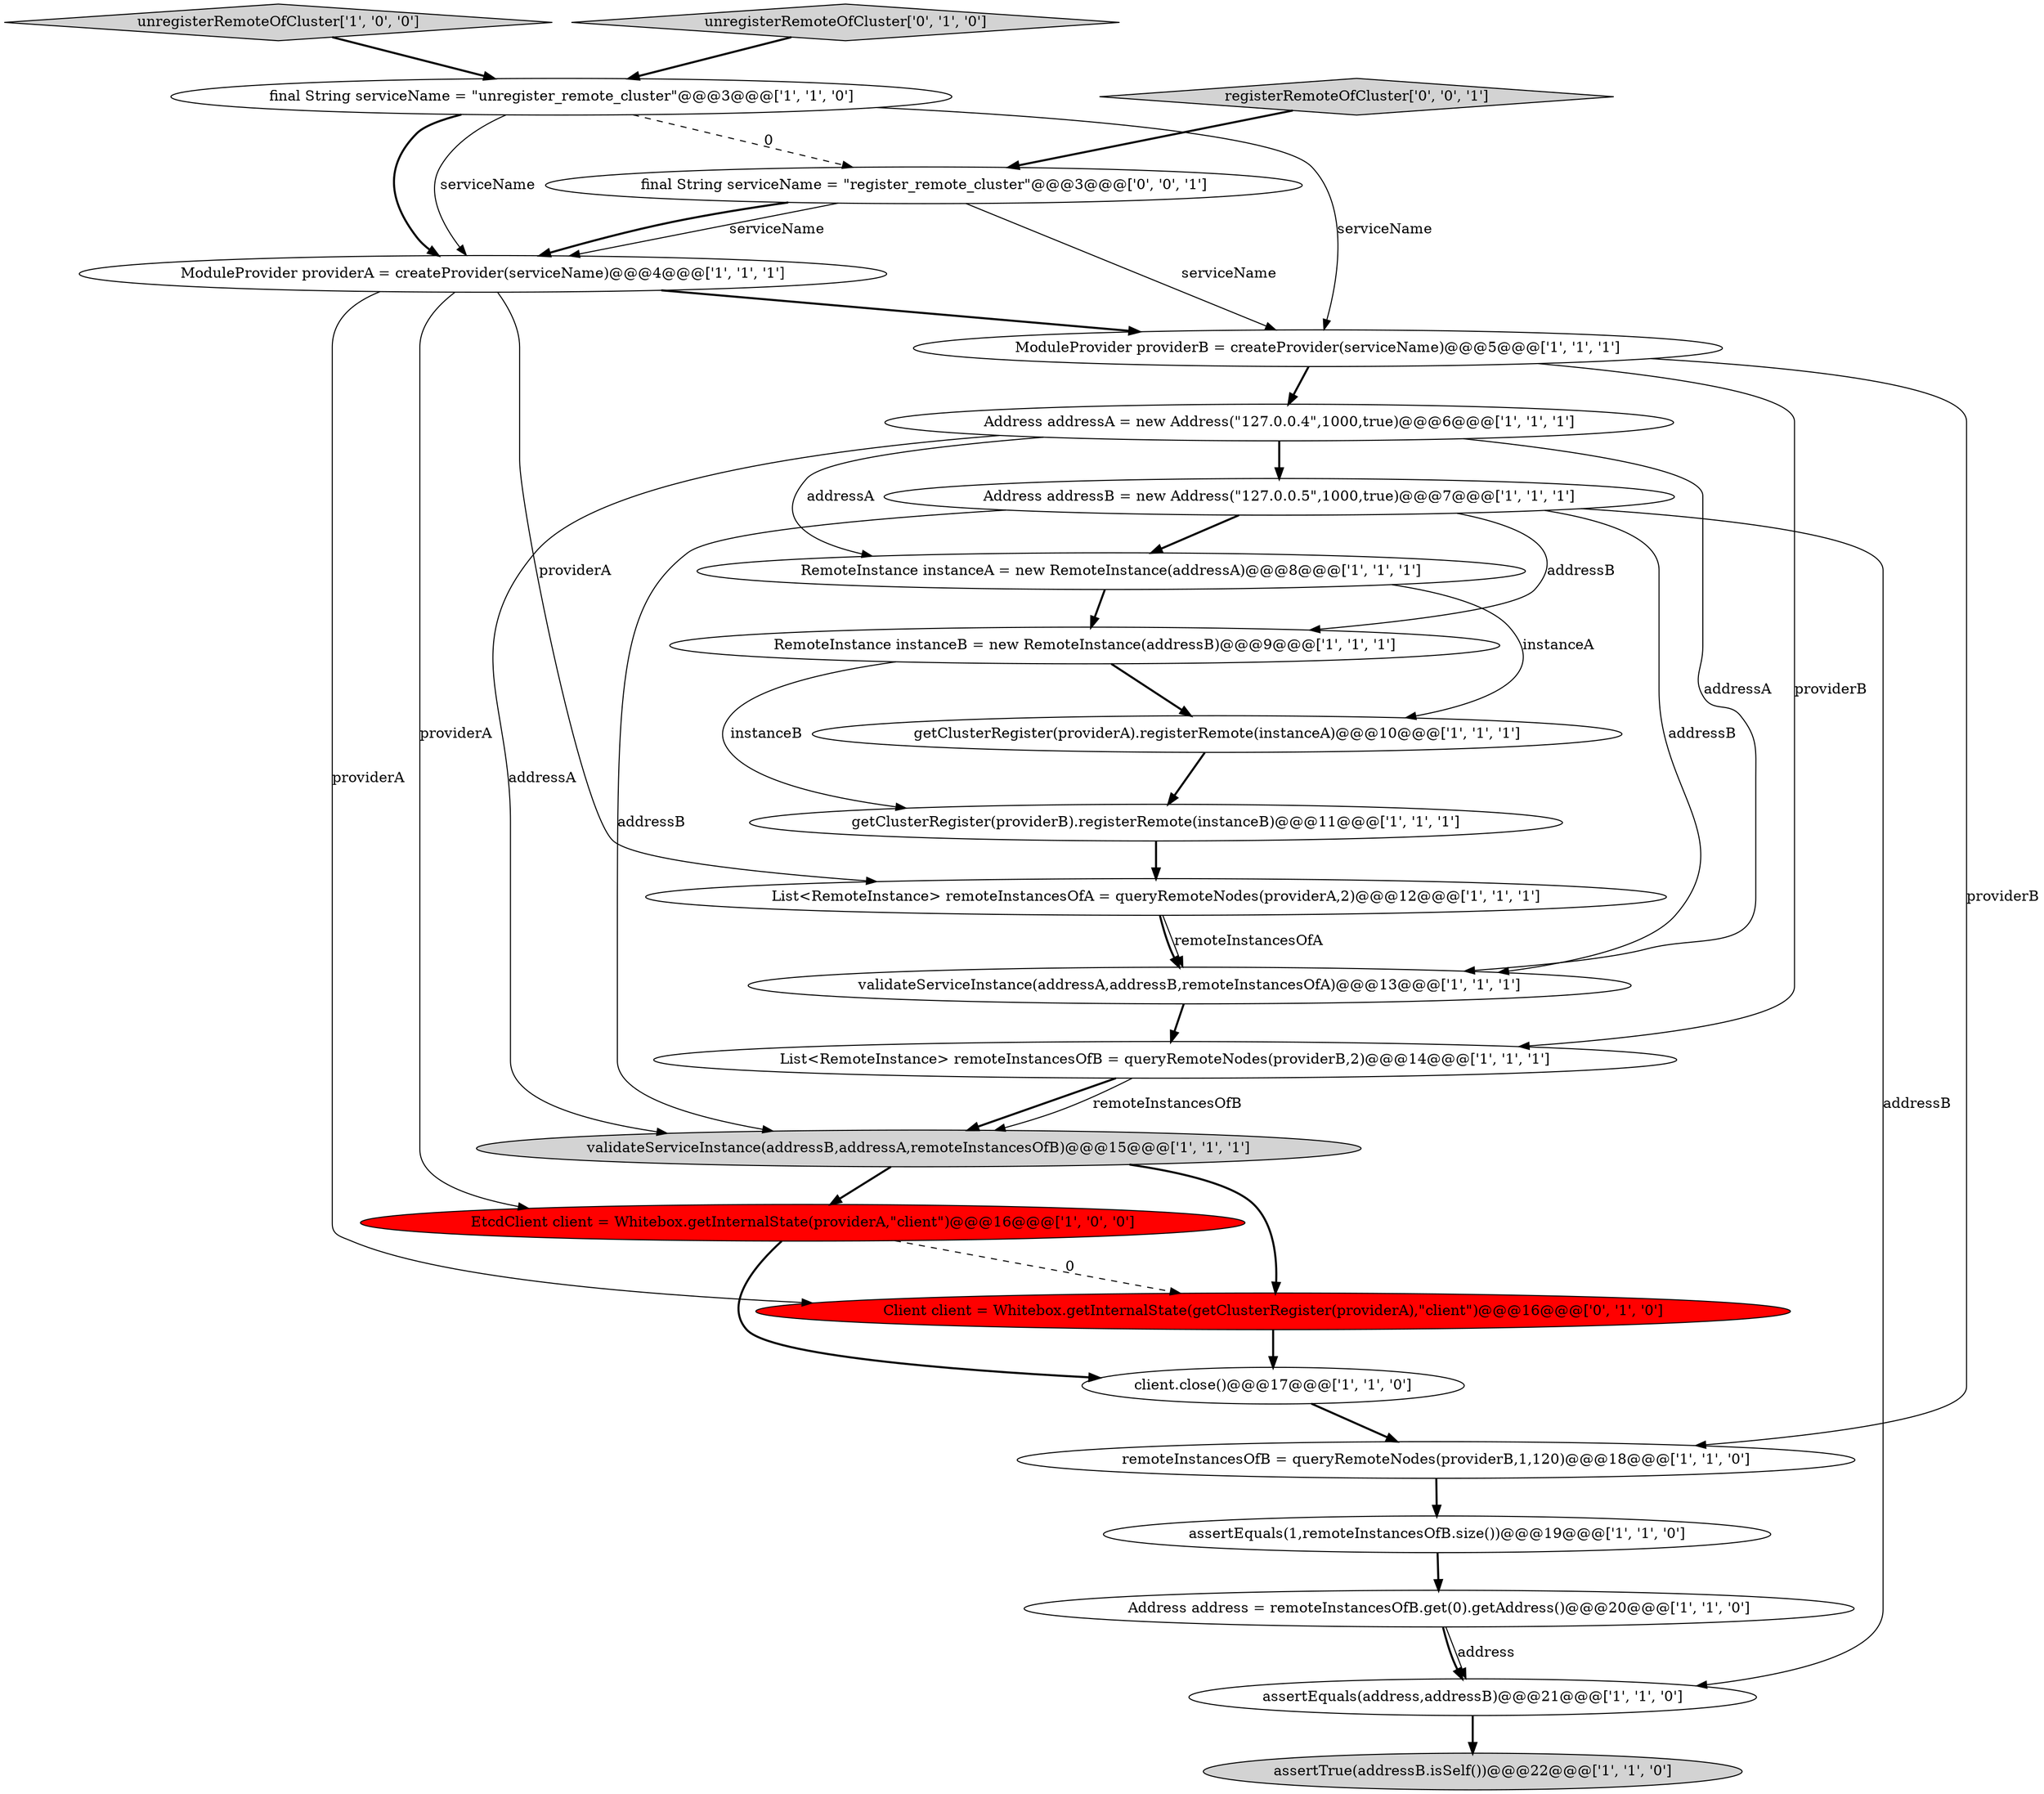 digraph {
24 [style = filled, label = "registerRemoteOfCluster['0', '0', '1']", fillcolor = lightgray, shape = diamond image = "AAA0AAABBB3BBB"];
6 [style = filled, label = "final String serviceName = \"unregister_remote_cluster\"@@@3@@@['1', '1', '0']", fillcolor = white, shape = ellipse image = "AAA0AAABBB1BBB"];
7 [style = filled, label = "EtcdClient client = Whitebox.getInternalState(providerA,\"client\")@@@16@@@['1', '0', '0']", fillcolor = red, shape = ellipse image = "AAA1AAABBB1BBB"];
9 [style = filled, label = "getClusterRegister(providerB).registerRemote(instanceB)@@@11@@@['1', '1', '1']", fillcolor = white, shape = ellipse image = "AAA0AAABBB1BBB"];
16 [style = filled, label = "validateServiceInstance(addressA,addressB,remoteInstancesOfA)@@@13@@@['1', '1', '1']", fillcolor = white, shape = ellipse image = "AAA0AAABBB1BBB"];
8 [style = filled, label = "unregisterRemoteOfCluster['1', '0', '0']", fillcolor = lightgray, shape = diamond image = "AAA0AAABBB1BBB"];
20 [style = filled, label = "remoteInstancesOfB = queryRemoteNodes(providerB,1,120)@@@18@@@['1', '1', '0']", fillcolor = white, shape = ellipse image = "AAA0AAABBB1BBB"];
17 [style = filled, label = "assertTrue(addressB.isSelf())@@@22@@@['1', '1', '0']", fillcolor = lightgray, shape = ellipse image = "AAA0AAABBB1BBB"];
11 [style = filled, label = "assertEquals(address,addressB)@@@21@@@['1', '1', '0']", fillcolor = white, shape = ellipse image = "AAA0AAABBB1BBB"];
10 [style = filled, label = "ModuleProvider providerA = createProvider(serviceName)@@@4@@@['1', '1', '1']", fillcolor = white, shape = ellipse image = "AAA0AAABBB1BBB"];
13 [style = filled, label = "client.close()@@@17@@@['1', '1', '0']", fillcolor = white, shape = ellipse image = "AAA0AAABBB1BBB"];
15 [style = filled, label = "RemoteInstance instanceA = new RemoteInstance(addressA)@@@8@@@['1', '1', '1']", fillcolor = white, shape = ellipse image = "AAA0AAABBB1BBB"];
12 [style = filled, label = "RemoteInstance instanceB = new RemoteInstance(addressB)@@@9@@@['1', '1', '1']", fillcolor = white, shape = ellipse image = "AAA0AAABBB1BBB"];
22 [style = filled, label = "Client client = Whitebox.getInternalState(getClusterRegister(providerA),\"client\")@@@16@@@['0', '1', '0']", fillcolor = red, shape = ellipse image = "AAA1AAABBB2BBB"];
23 [style = filled, label = "final String serviceName = \"register_remote_cluster\"@@@3@@@['0', '0', '1']", fillcolor = white, shape = ellipse image = "AAA0AAABBB3BBB"];
2 [style = filled, label = "List<RemoteInstance> remoteInstancesOfB = queryRemoteNodes(providerB,2)@@@14@@@['1', '1', '1']", fillcolor = white, shape = ellipse image = "AAA0AAABBB1BBB"];
3 [style = filled, label = "assertEquals(1,remoteInstancesOfB.size())@@@19@@@['1', '1', '0']", fillcolor = white, shape = ellipse image = "AAA0AAABBB1BBB"];
18 [style = filled, label = "ModuleProvider providerB = createProvider(serviceName)@@@5@@@['1', '1', '1']", fillcolor = white, shape = ellipse image = "AAA0AAABBB1BBB"];
21 [style = filled, label = "unregisterRemoteOfCluster['0', '1', '0']", fillcolor = lightgray, shape = diamond image = "AAA0AAABBB2BBB"];
19 [style = filled, label = "validateServiceInstance(addressB,addressA,remoteInstancesOfB)@@@15@@@['1', '1', '1']", fillcolor = lightgray, shape = ellipse image = "AAA0AAABBB1BBB"];
14 [style = filled, label = "Address addressB = new Address(\"127.0.0.5\",1000,true)@@@7@@@['1', '1', '1']", fillcolor = white, shape = ellipse image = "AAA0AAABBB1BBB"];
0 [style = filled, label = "List<RemoteInstance> remoteInstancesOfA = queryRemoteNodes(providerA,2)@@@12@@@['1', '1', '1']", fillcolor = white, shape = ellipse image = "AAA0AAABBB1BBB"];
5 [style = filled, label = "Address addressA = new Address(\"127.0.0.4\",1000,true)@@@6@@@['1', '1', '1']", fillcolor = white, shape = ellipse image = "AAA0AAABBB1BBB"];
1 [style = filled, label = "getClusterRegister(providerA).registerRemote(instanceA)@@@10@@@['1', '1', '1']", fillcolor = white, shape = ellipse image = "AAA0AAABBB1BBB"];
4 [style = filled, label = "Address address = remoteInstancesOfB.get(0).getAddress()@@@20@@@['1', '1', '0']", fillcolor = white, shape = ellipse image = "AAA0AAABBB1BBB"];
7->13 [style = bold, label=""];
0->16 [style = solid, label="remoteInstancesOfA"];
10->18 [style = bold, label=""];
0->16 [style = bold, label=""];
2->19 [style = bold, label=""];
5->16 [style = solid, label="addressA"];
9->0 [style = bold, label=""];
21->6 [style = bold, label=""];
5->15 [style = solid, label="addressA"];
12->9 [style = solid, label="instanceB"];
18->20 [style = solid, label="providerB"];
18->2 [style = solid, label="providerB"];
8->6 [style = bold, label=""];
14->11 [style = solid, label="addressB"];
20->3 [style = bold, label=""];
5->14 [style = bold, label=""];
23->10 [style = solid, label="serviceName"];
16->2 [style = bold, label=""];
10->0 [style = solid, label="providerA"];
12->1 [style = bold, label=""];
2->19 [style = solid, label="remoteInstancesOfB"];
3->4 [style = bold, label=""];
24->23 [style = bold, label=""];
4->11 [style = solid, label="address"];
1->9 [style = bold, label=""];
6->18 [style = solid, label="serviceName"];
5->19 [style = solid, label="addressA"];
10->22 [style = solid, label="providerA"];
14->19 [style = solid, label="addressB"];
23->18 [style = solid, label="serviceName"];
14->12 [style = solid, label="addressB"];
18->5 [style = bold, label=""];
6->10 [style = bold, label=""];
6->23 [style = dashed, label="0"];
14->16 [style = solid, label="addressB"];
15->1 [style = solid, label="instanceA"];
23->10 [style = bold, label=""];
11->17 [style = bold, label=""];
14->15 [style = bold, label=""];
15->12 [style = bold, label=""];
6->10 [style = solid, label="serviceName"];
4->11 [style = bold, label=""];
19->22 [style = bold, label=""];
10->7 [style = solid, label="providerA"];
19->7 [style = bold, label=""];
7->22 [style = dashed, label="0"];
22->13 [style = bold, label=""];
13->20 [style = bold, label=""];
}
